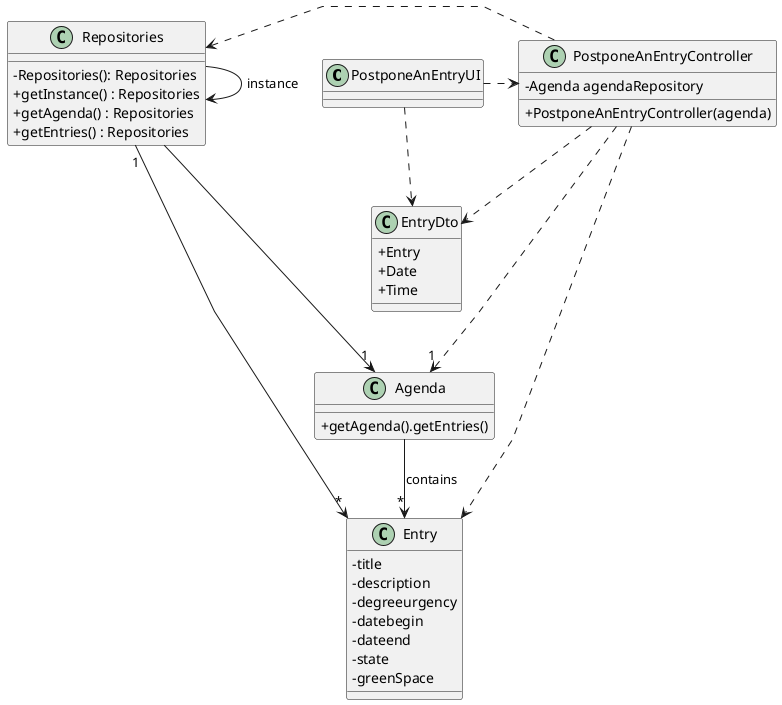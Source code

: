 @startuml
'skinparam monochrome true
skinparam packageStyle rectangle
skinparam shadowing false
skinparam linetype polyline


skinparam classAttributeIconSize 0


class PostponeAnEntryUI{
}


class PostponeAnEntryController{
-Agenda agendaRepository
    + PostponeAnEntryController(agenda)
 }

class Repositories {
    - Repositories(): Repositories
    + getInstance() : Repositories
    + getAgenda() : Repositories
    + getEntries() : Repositories
}


class Agenda {
    + getAgenda().getEntries()

}

class  Entry{
        -title
        -description
        -degreeurgency
        -datebegin
        -dateend
        -state
        -greenSpace

}

class EntryDto{
+Entry
+Date
+Time
}


Agenda --> "*" Entry: contains
PostponeAnEntryUI .>  PostponeAnEntryController
PostponeAnEntryController ...l> Repositories
PostponeAnEntryUI .> EntryDto
PostponeAnEntryController ..> EntryDto
Repositories -> Repositories : instance
Repositories "1" --> "*" Entry
Repositories ---> "1" Agenda

 PostponeAnEntryController ....>  Entry
 PostponeAnEntryController ...> "1" Agenda
@enduml